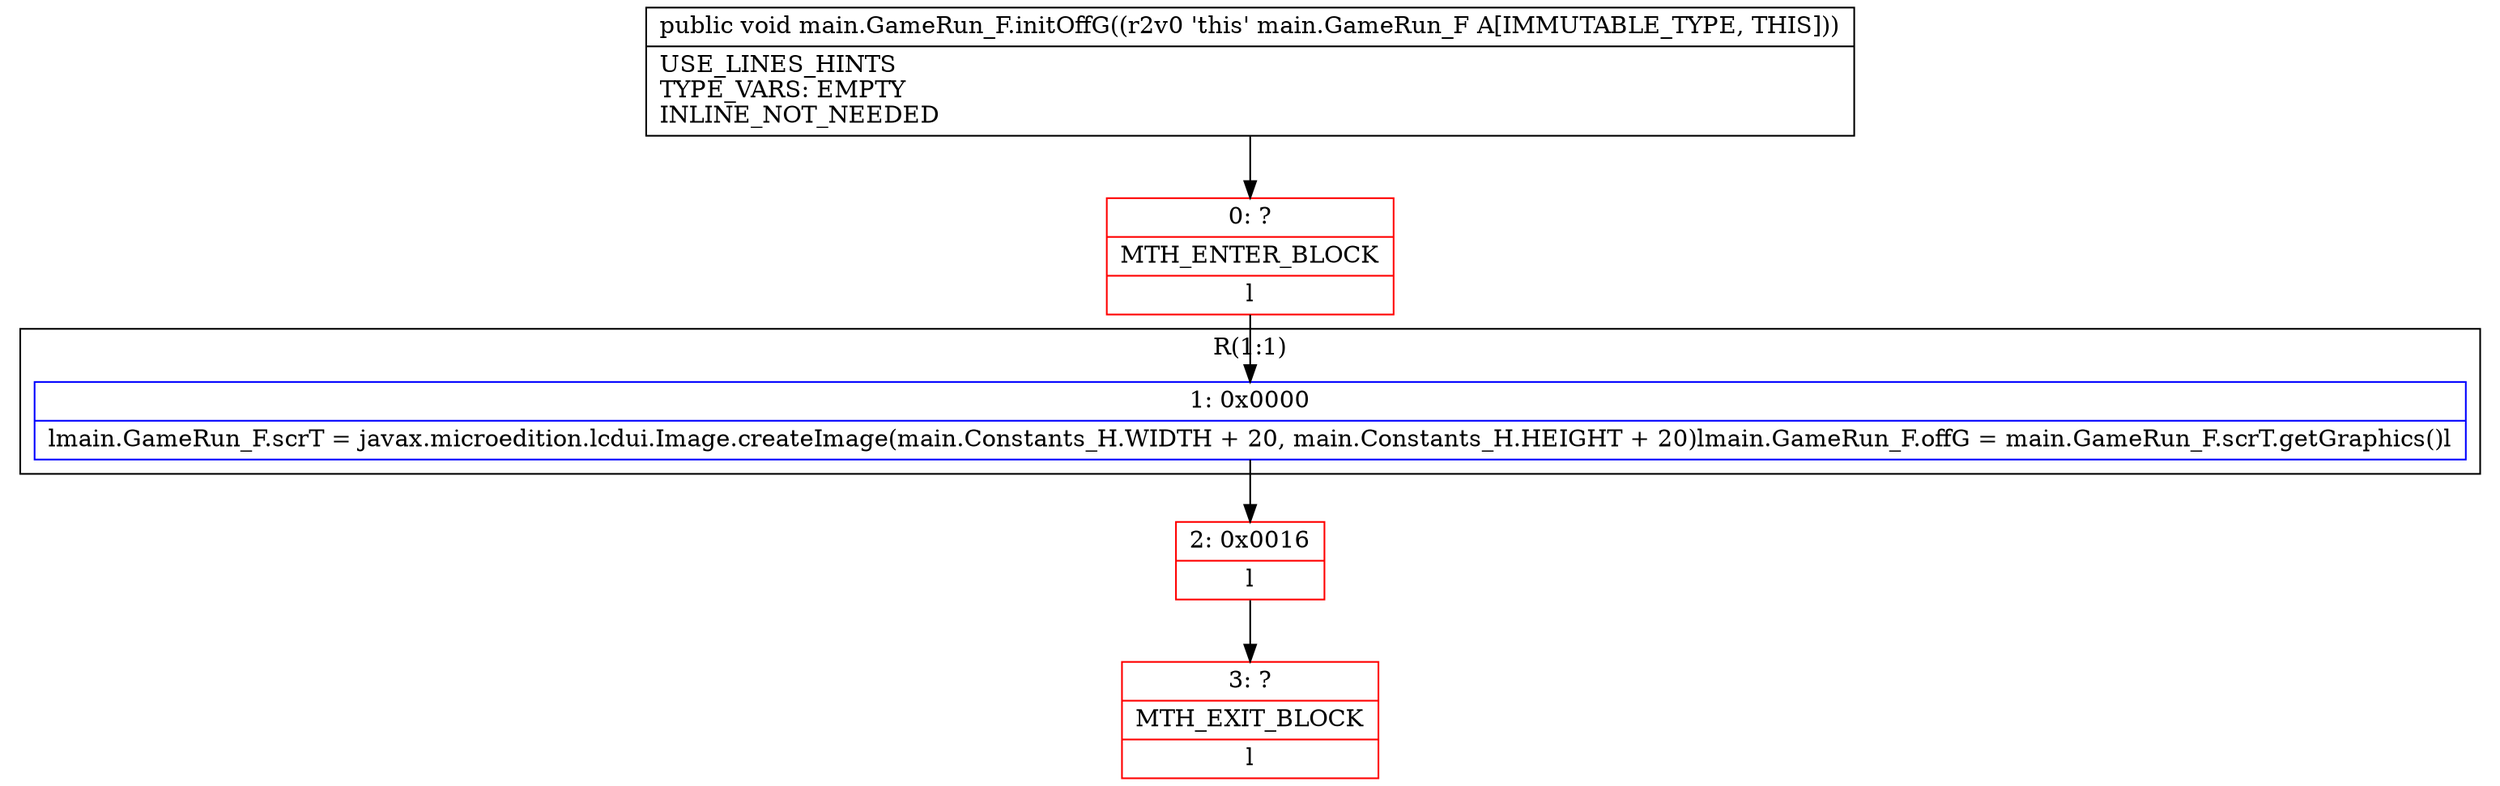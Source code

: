 digraph "CFG formain.GameRun_F.initOffG()V" {
subgraph cluster_Region_696437110 {
label = "R(1:1)";
node [shape=record,color=blue];
Node_1 [shape=record,label="{1\:\ 0x0000|lmain.GameRun_F.scrT = javax.microedition.lcdui.Image.createImage(main.Constants_H.WIDTH + 20, main.Constants_H.HEIGHT + 20)lmain.GameRun_F.offG = main.GameRun_F.scrT.getGraphics()l}"];
}
Node_0 [shape=record,color=red,label="{0\:\ ?|MTH_ENTER_BLOCK\l|l}"];
Node_2 [shape=record,color=red,label="{2\:\ 0x0016|l}"];
Node_3 [shape=record,color=red,label="{3\:\ ?|MTH_EXIT_BLOCK\l|l}"];
MethodNode[shape=record,label="{public void main.GameRun_F.initOffG((r2v0 'this' main.GameRun_F A[IMMUTABLE_TYPE, THIS]))  | USE_LINES_HINTS\lTYPE_VARS: EMPTY\lINLINE_NOT_NEEDED\l}"];
MethodNode -> Node_0;
Node_1 -> Node_2;
Node_0 -> Node_1;
Node_2 -> Node_3;
}

